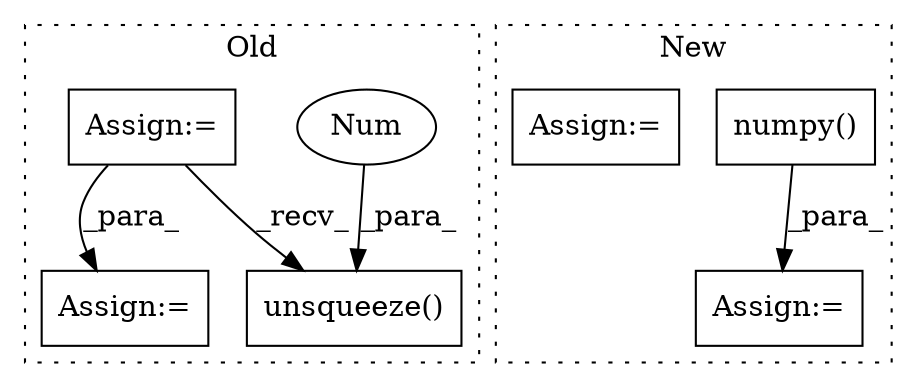 digraph G {
subgraph cluster0 {
1 [label="unsqueeze()" a="75" s="2532,2555" l="22,1" shape="box"];
3 [label="Num" a="76" s="2554" l="1" shape="ellipse"];
5 [label="Assign:=" a="68" s="2240" l="3" shape="box"];
6 [label="Assign:=" a="68" s="2710" l="3" shape="box"];
label = "Old";
style="dotted";
}
subgraph cluster1 {
2 [label="numpy()" a="75" s="1055" l="33" shape="box"];
4 [label="Assign:=" a="68" s="2457" l="3" shape="box"];
7 [label="Assign:=" a="68" s="2490" l="4" shape="box"];
label = "New";
style="dotted";
}
2 -> 4 [label="_para_"];
3 -> 1 [label="_para_"];
5 -> 6 [label="_para_"];
5 -> 1 [label="_recv_"];
}